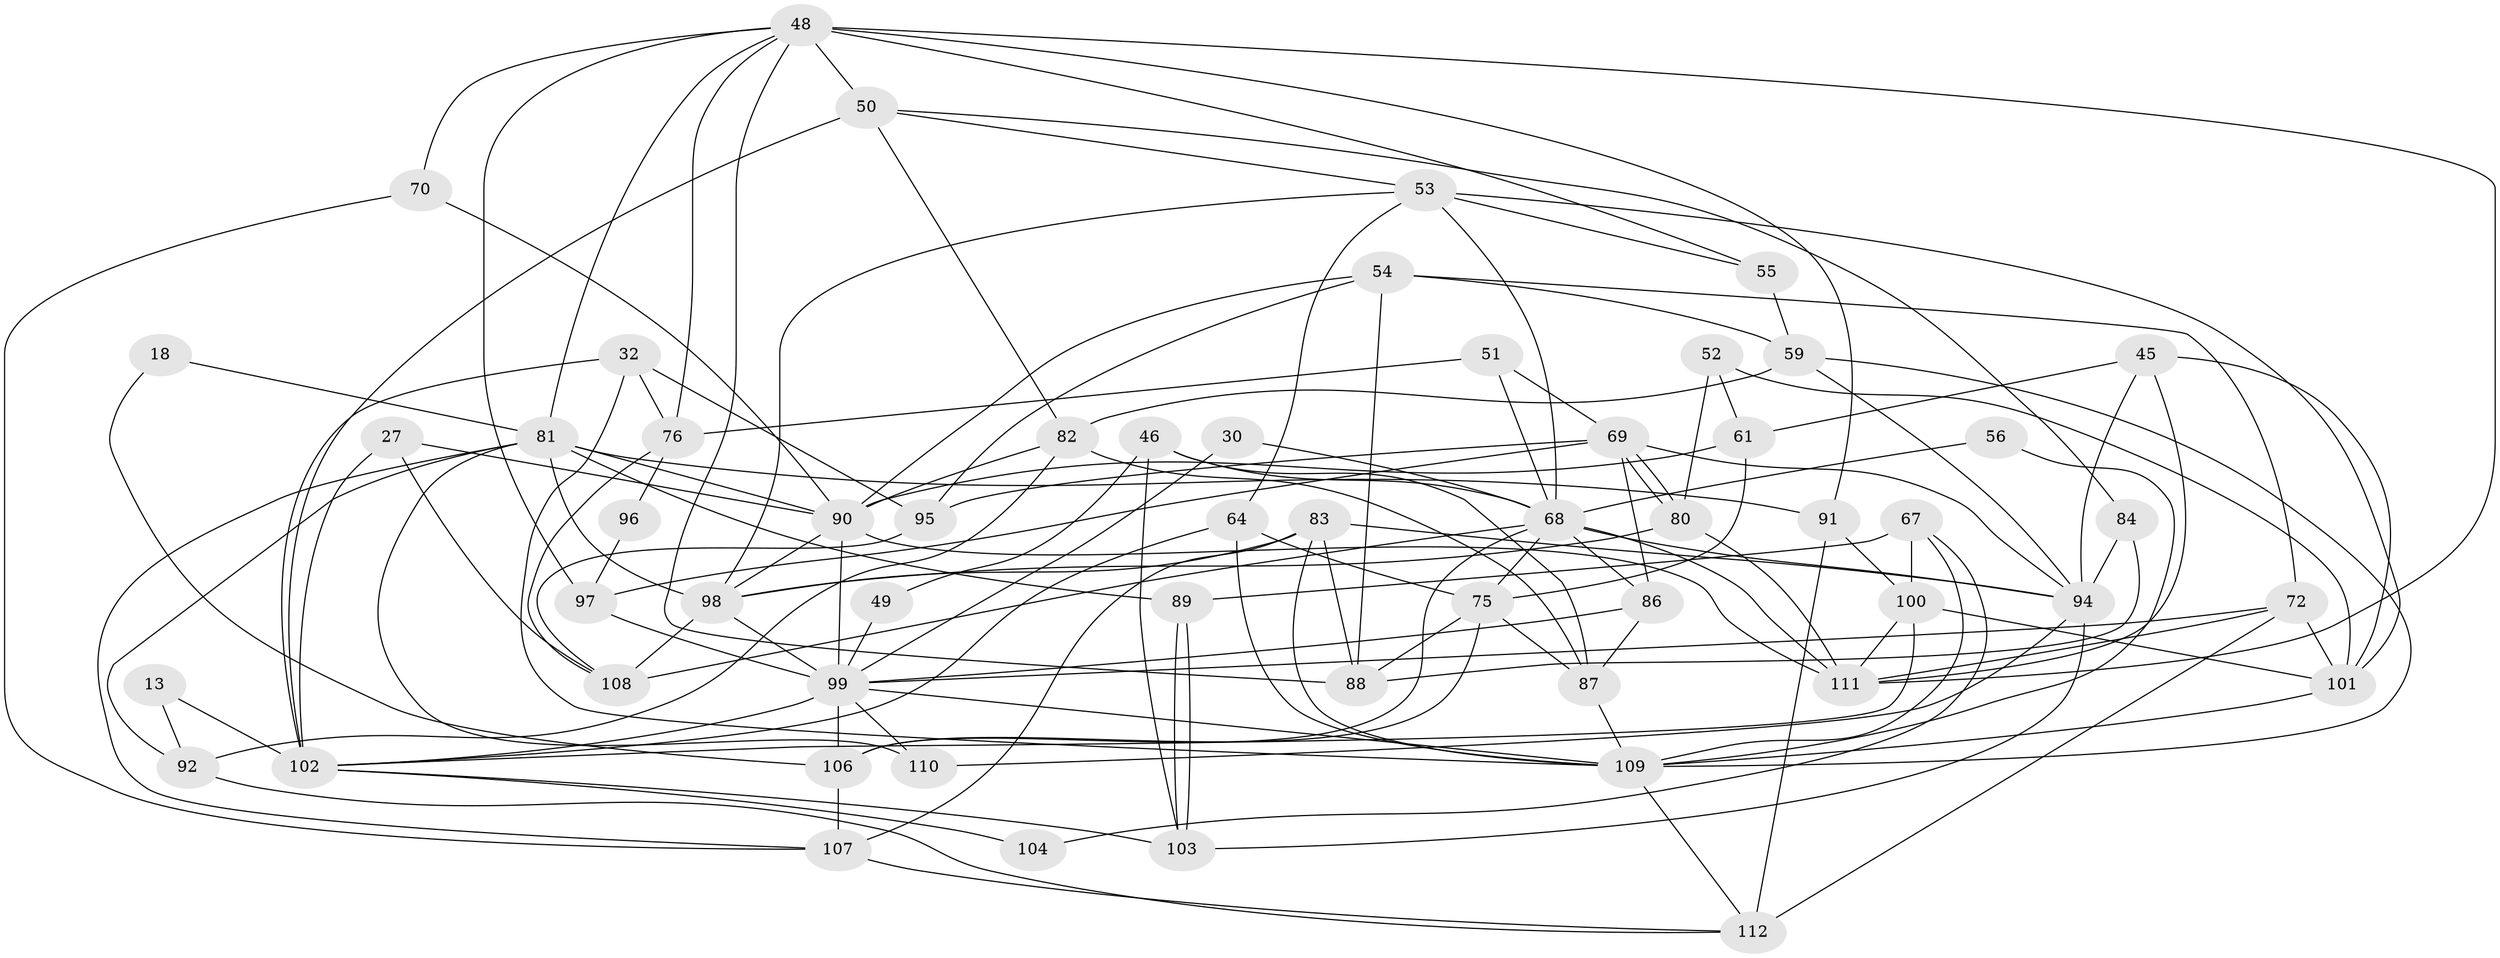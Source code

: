 // original degree distribution, {4: 0.3125, 2: 0.13392857142857142, 6: 0.08035714285714286, 3: 0.23214285714285715, 8: 0.008928571428571428, 5: 0.19642857142857142, 7: 0.03571428571428571}
// Generated by graph-tools (version 1.1) at 2025/52/03/09/25 04:52:07]
// undirected, 56 vertices, 139 edges
graph export_dot {
graph [start="1"]
  node [color=gray90,style=filled];
  13;
  18;
  27;
  30;
  32;
  45;
  46;
  48 [super="+33+39"];
  49;
  50 [super="+31"];
  51;
  52;
  53 [super="+21"];
  54;
  55;
  56;
  59 [super="+43"];
  61 [super="+20+19"];
  64 [super="+25"];
  67;
  68 [super="+65+36"];
  69 [super="+62"];
  70;
  72 [super="+57+35"];
  75 [super="+29+60"];
  76;
  80;
  81 [super="+6+1+73"];
  82 [super="+4"];
  83;
  84;
  86 [super="+37"];
  87 [super="+41"];
  88 [super="+71"];
  89;
  90 [super="+58"];
  91 [super="+44"];
  92;
  94 [super="+16+17+77"];
  95;
  96;
  97;
  98 [super="+78+74"];
  99 [super="+40+79"];
  100 [super="+38"];
  101 [super="+34"];
  102 [super="+85"];
  103;
  104;
  106 [super="+63"];
  107 [super="+15"];
  108 [super="+3+22+28"];
  109 [super="+24+9"];
  110;
  111 [super="+11+105"];
  112 [super="+93"];
  13 -- 92;
  13 -- 102 [weight=2];
  18 -- 106;
  18 -- 81;
  27 -- 102;
  27 -- 90;
  27 -- 108;
  30 -- 68;
  30 -- 99;
  32 -- 76;
  32 -- 95;
  32 -- 102 [weight=2];
  32 -- 109;
  45 -- 111;
  45 -- 94;
  45 -- 61;
  45 -- 101;
  46 -- 103;
  46 -- 49;
  46 -- 68 [weight=2];
  46 -- 87;
  48 -- 97;
  48 -- 55;
  48 -- 70 [weight=2];
  48 -- 111 [weight=3];
  48 -- 81;
  48 -- 76;
  48 -- 50;
  48 -- 91;
  48 -- 88;
  49 -- 99;
  50 -- 102;
  50 -- 84;
  50 -- 82;
  50 -- 53;
  51 -- 76;
  51 -- 68 [weight=2];
  51 -- 69;
  52 -- 80;
  52 -- 101;
  52 -- 61;
  53 -- 101;
  53 -- 64 [weight=2];
  53 -- 98;
  53 -- 68 [weight=2];
  53 -- 55;
  54 -- 95;
  54 -- 59;
  54 -- 90;
  54 -- 72;
  54 -- 88;
  55 -- 59;
  56 -- 109;
  56 -- 68;
  59 -- 82;
  59 -- 109;
  59 -- 94;
  61 -- 90;
  61 -- 75 [weight=3];
  64 -- 75;
  64 -- 102;
  64 -- 109;
  67 -- 89;
  67 -- 104;
  67 -- 109;
  67 -- 100;
  68 -- 94;
  68 -- 106;
  68 -- 108 [weight=2];
  68 -- 111 [weight=3];
  68 -- 86;
  68 -- 75;
  69 -- 80;
  69 -- 80;
  69 -- 95;
  69 -- 97;
  69 -- 94 [weight=2];
  69 -- 86;
  70 -- 107;
  70 -- 90;
  72 -- 111 [weight=2];
  72 -- 112 [weight=2];
  72 -- 101;
  72 -- 99;
  75 -- 87;
  75 -- 88;
  75 -- 106;
  76 -- 108;
  76 -- 96;
  80 -- 111;
  80 -- 98;
  81 -- 89 [weight=2];
  81 -- 98 [weight=3];
  81 -- 110 [weight=2];
  81 -- 107;
  81 -- 90;
  81 -- 91;
  81 -- 92;
  82 -- 90;
  82 -- 92;
  82 -- 87;
  83 -- 88;
  83 -- 98;
  83 -- 107;
  83 -- 94;
  83 -- 109;
  84 -- 94;
  84 -- 88;
  86 -- 87;
  86 -- 99 [weight=2];
  87 -- 109;
  89 -- 103;
  89 -- 103;
  90 -- 111;
  90 -- 99 [weight=3];
  90 -- 98;
  91 -- 100;
  91 -- 112;
  92 -- 112;
  94 -- 103;
  94 -- 110;
  95 -- 108;
  96 -- 97;
  97 -- 99;
  98 -- 108;
  98 -- 99 [weight=2];
  99 -- 106 [weight=2];
  99 -- 110;
  99 -- 102;
  99 -- 109;
  100 -- 101 [weight=2];
  100 -- 102;
  100 -- 111;
  101 -- 109;
  102 -- 103;
  102 -- 104;
  106 -- 107;
  107 -- 112;
  109 -- 112;
}
